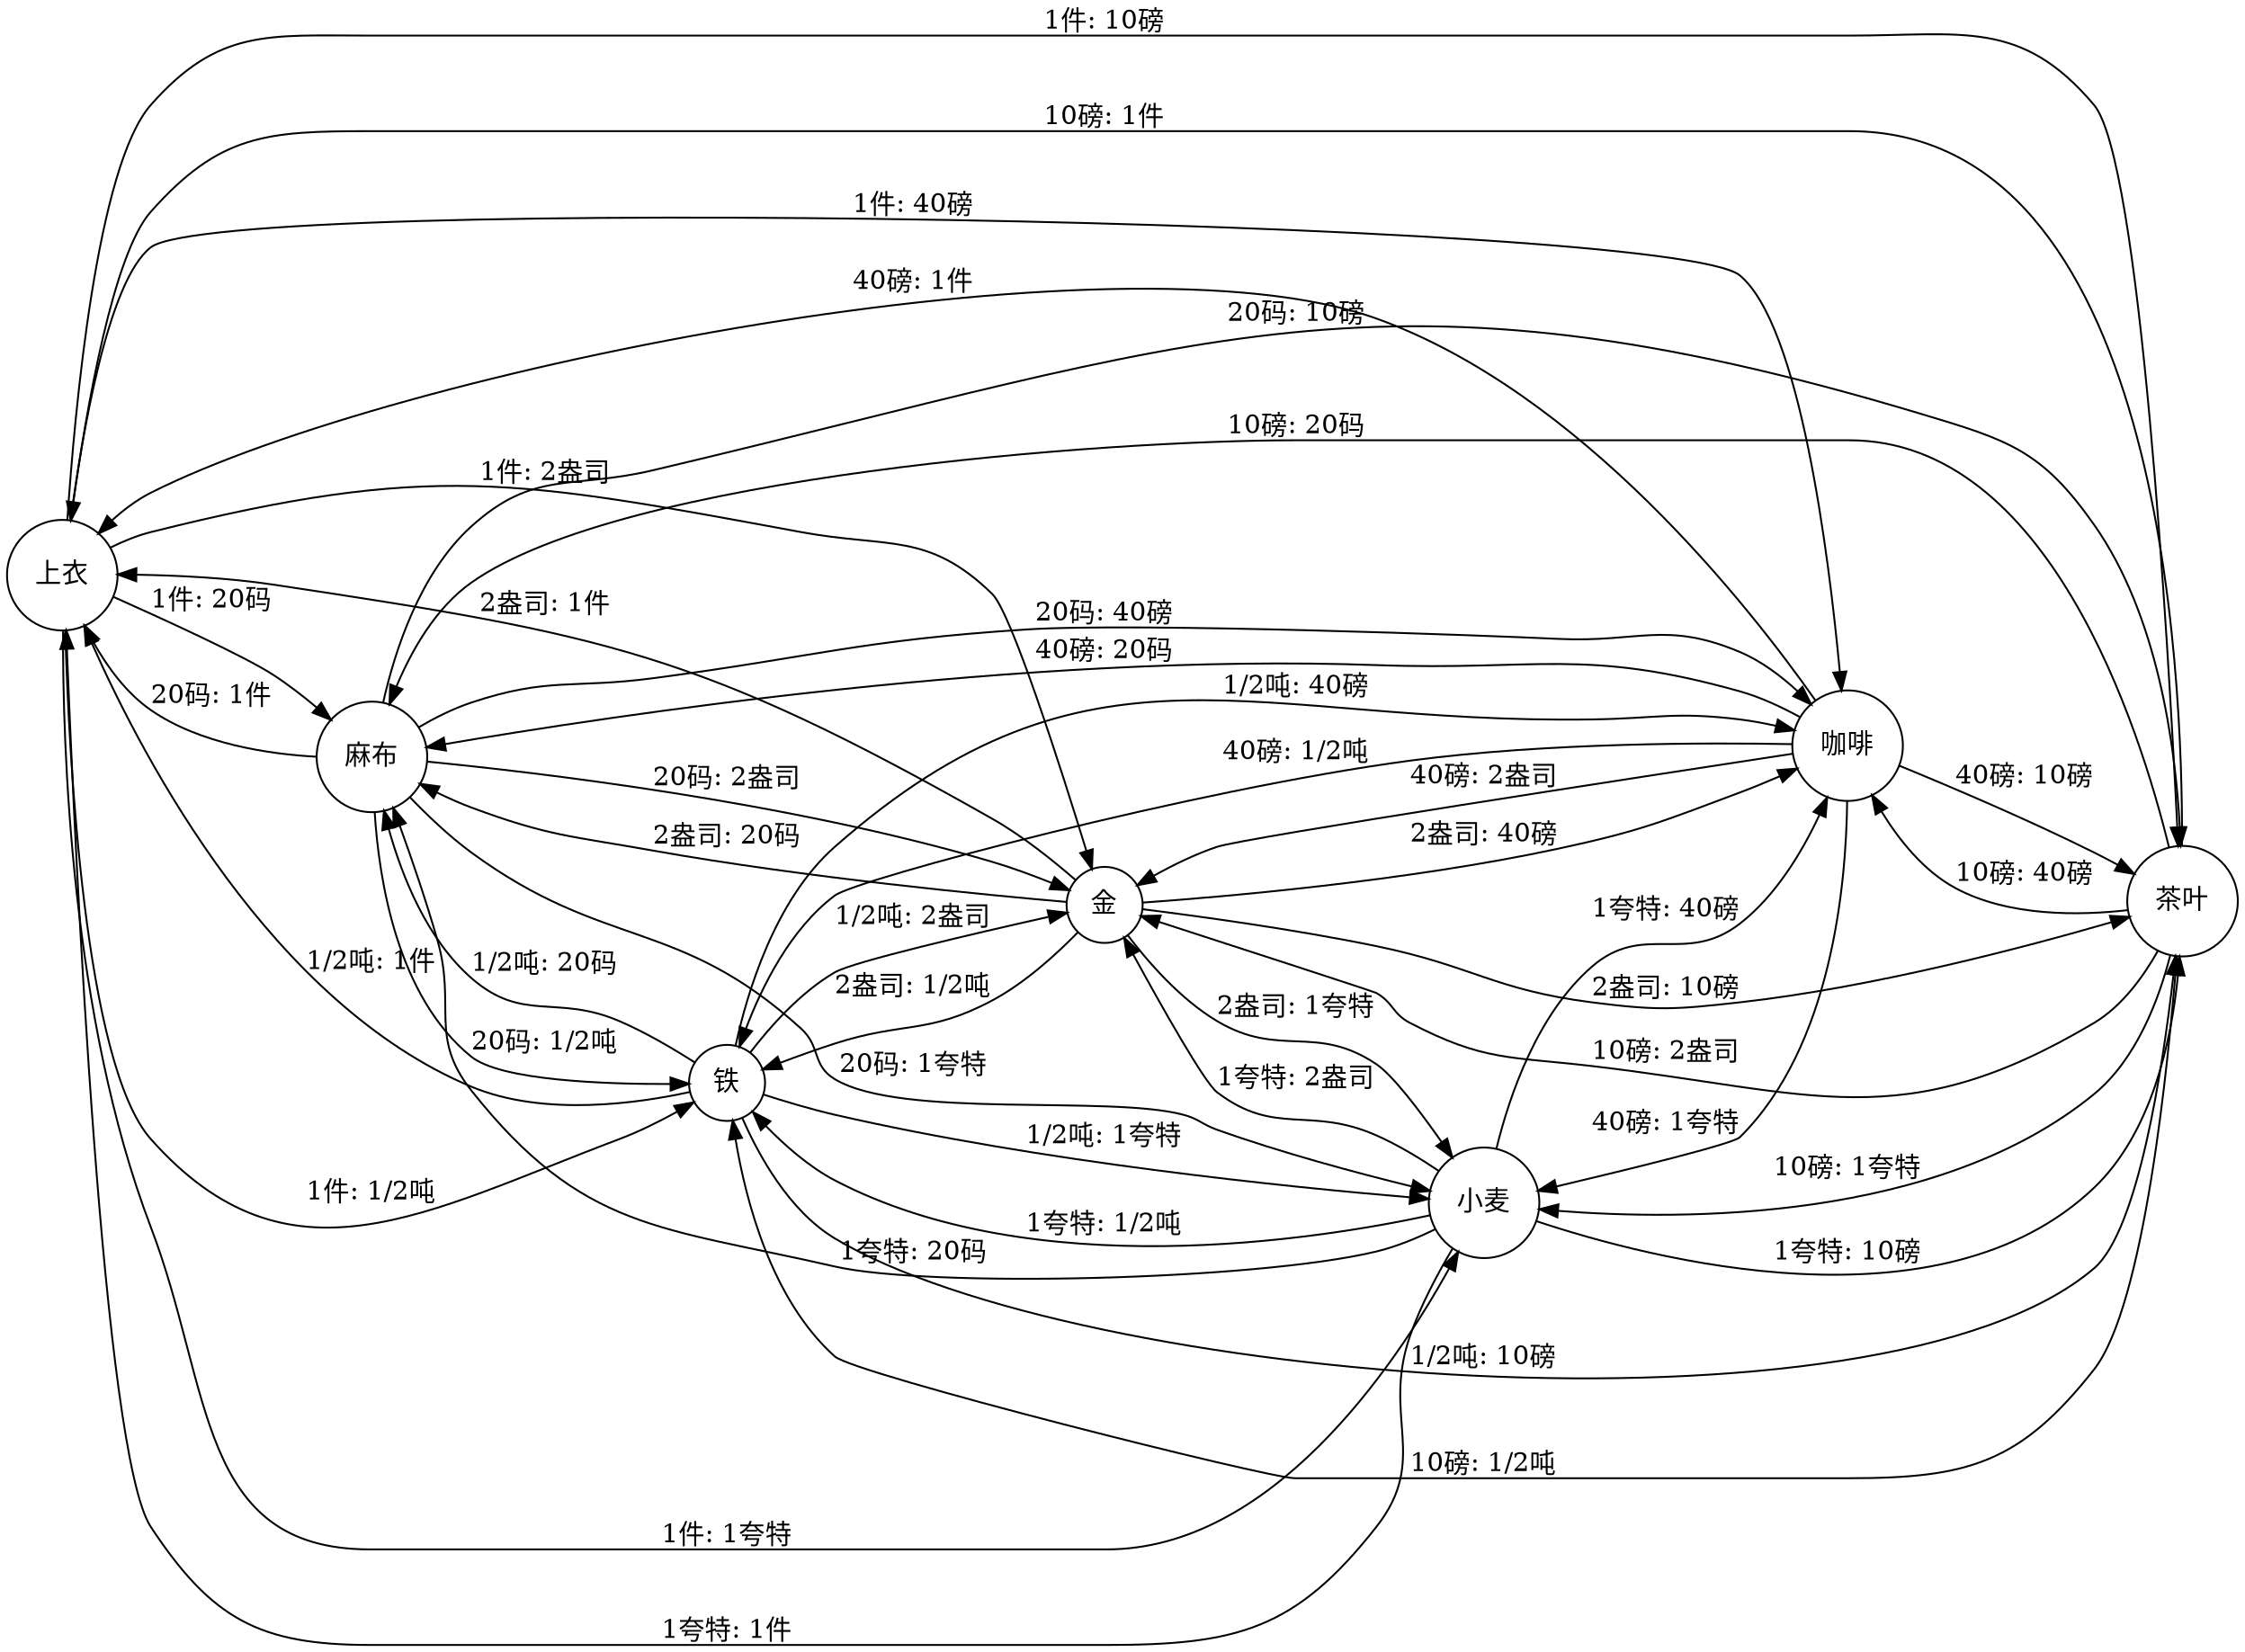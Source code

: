 digraph 价值形式理论 {
    rankdir=LR;
    node [shape=circle];
    "上衣" -> "麻布" [label="1件: 20码"];
    "上衣" -> "茶叶" [label="1件: 10磅"];
    "上衣" -> "咖啡" [label="1件: 40磅"];
    "上衣" -> "小麦" [label="1件: 1夸特"];
    "上衣" -> "金" [label="1件: 2盎司"];
    "上衣" -> "铁" [label="1件: 1/2吨"];
    "咖啡" -> "上衣" [label="40磅: 1件"];
    "咖啡" -> "麻布" [label="40磅: 20码"];
    "咖啡" -> "茶叶" [label="40磅: 10磅"];
    "咖啡" -> "小麦" [label="40磅: 1夸特"];
    "咖啡" -> "金" [label="40磅: 2盎司"];
    "咖啡" -> "铁" [label="40磅: 1/2吨"];
    "小麦" -> "上衣" [label="1夸特: 1件"];
    "小麦" -> "麻布" [label="1夸特: 20码"];
    "小麦" -> "茶叶" [label="1夸特: 10磅"];
    "小麦" -> "咖啡" [label="1夸特: 40磅"];
    "小麦" -> "金" [label="1夸特: 2盎司"];
    "小麦" -> "铁" [label="1夸特: 1/2吨"];
    "茶叶" -> "上衣" [label="10磅: 1件"];
    "茶叶" -> "麻布" [label="10磅: 20码"];
    "茶叶" -> "咖啡" [label="10磅: 40磅"];
    "茶叶" -> "小麦" [label="10磅: 1夸特"];
    "茶叶" -> "金" [label="10磅: 2盎司"];
    "茶叶" -> "铁" [label="10磅: 1/2吨"];
    "金" -> "上衣" [label="2盎司: 1件"];
    "金" -> "麻布" [label="2盎司: 20码"];
    "金" -> "茶叶" [label="2盎司: 10磅"];
    "金" -> "咖啡" [label="2盎司: 40磅"];
    "金" -> "小麦" [label="2盎司: 1夸特"];
    "金" -> "铁" [label="2盎司: 1/2吨"];
    "铁" -> "上衣" [label="1/2吨: 1件"];
    "铁" -> "麻布" [label="1/2吨: 20码"];
    "铁" -> "茶叶" [label="1/2吨: 10磅"];
    "铁" -> "咖啡" [label="1/2吨: 40磅"];
    "铁" -> "小麦" [label="1/2吨: 1夸特"];
    "铁" -> "金" [label="1/2吨: 2盎司"];
    "麻布" -> "上衣" [label="20码: 1件"];
    "麻布" -> "茶叶" [label="20码: 10磅"];
    "麻布" -> "咖啡" [label="20码: 40磅"];
    "麻布" -> "小麦" [label="20码: 1夸特"];
    "麻布" -> "金" [label="20码: 2盎司"];
    "麻布" -> "铁" [label="20码: 1/2吨"];
}
